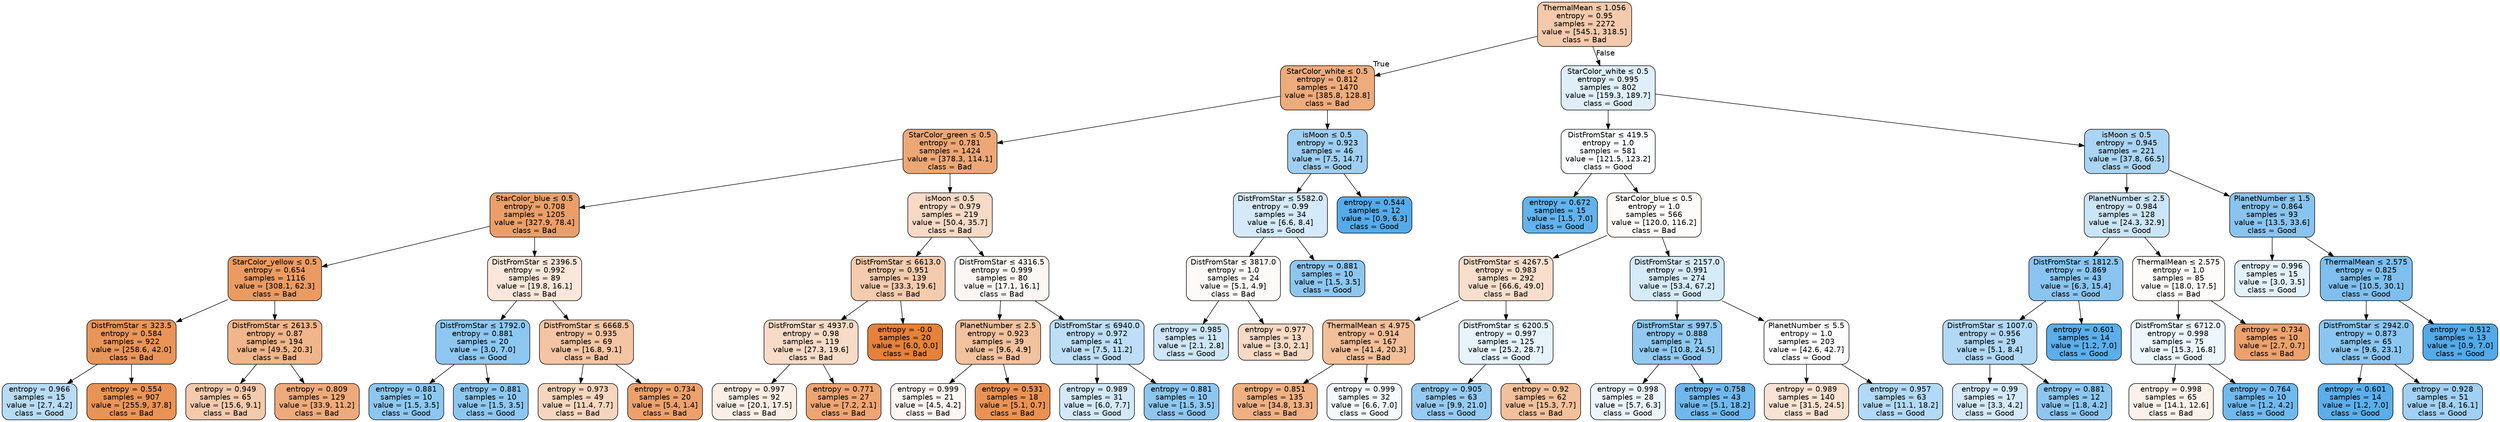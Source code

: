 digraph Tree {
node [shape=box, style="filled, rounded", color="black", fontname=helvetica] ;
edge [fontname=helvetica] ;
0 [label=<ThermalMean &le; 1.056<br/>entropy = 0.95<br/>samples = 2272<br/>value = [545.1, 318.5]<br/>class = Bad>, fillcolor="#e581396a"] ;
1 [label=<StarColor_white &le; 0.5<br/>entropy = 0.812<br/>samples = 1470<br/>value = [385.8, 128.8]<br/>class = Bad>, fillcolor="#e58139aa"] ;
0 -> 1 [labeldistance=2.5, labelangle=45, headlabel="True"] ;
2 [label=<StarColor_green &le; 0.5<br/>entropy = 0.781<br/>samples = 1424<br/>value = [378.3, 114.1]<br/>class = Bad>, fillcolor="#e58139b2"] ;
1 -> 2 ;
3 [label=<StarColor_blue &le; 0.5<br/>entropy = 0.708<br/>samples = 1205<br/>value = [327.9, 78.4]<br/>class = Bad>, fillcolor="#e58139c2"] ;
2 -> 3 ;
4 [label=<StarColor_yellow &le; 0.5<br/>entropy = 0.654<br/>samples = 1116<br/>value = [308.1, 62.3]<br/>class = Bad>, fillcolor="#e58139cb"] ;
3 -> 4 ;
5 [label=<DistFromStar &le; 323.5<br/>entropy = 0.584<br/>samples = 922<br/>value = [258.6, 42.0]<br/>class = Bad>, fillcolor="#e58139d6"] ;
4 -> 5 ;
6 [label=<entropy = 0.966<br/>samples = 15<br/>value = [2.7, 4.2]<br/>class = Good>, fillcolor="#399de55b"] ;
5 -> 6 ;
7 [label=<entropy = 0.554<br/>samples = 907<br/>value = [255.9, 37.8]<br/>class = Bad>, fillcolor="#e58139d9"] ;
5 -> 7 ;
8 [label=<DistFromStar &le; 2613.5<br/>entropy = 0.87<br/>samples = 194<br/>value = [49.5, 20.3]<br/>class = Bad>, fillcolor="#e5813996"] ;
4 -> 8 ;
9 [label=<entropy = 0.949<br/>samples = 65<br/>value = [15.6, 9.1]<br/>class = Bad>, fillcolor="#e581396a"] ;
8 -> 9 ;
10 [label=<entropy = 0.809<br/>samples = 129<br/>value = [33.9, 11.2]<br/>class = Bad>, fillcolor="#e58139ab"] ;
8 -> 10 ;
11 [label=<DistFromStar &le; 2396.5<br/>entropy = 0.992<br/>samples = 89<br/>value = [19.8, 16.1]<br/>class = Bad>, fillcolor="#e5813930"] ;
3 -> 11 ;
12 [label=<DistFromStar &le; 1792.0<br/>entropy = 0.881<br/>samples = 20<br/>value = [3.0, 7.0]<br/>class = Good>, fillcolor="#399de592"] ;
11 -> 12 ;
13 [label=<entropy = 0.881<br/>samples = 10<br/>value = [1.5, 3.5]<br/>class = Good>, fillcolor="#399de592"] ;
12 -> 13 ;
14 [label=<entropy = 0.881<br/>samples = 10<br/>value = [1.5, 3.5]<br/>class = Good>, fillcolor="#399de592"] ;
12 -> 14 ;
15 [label=<DistFromStar &le; 6668.5<br/>entropy = 0.935<br/>samples = 69<br/>value = [16.8, 9.1]<br/>class = Bad>, fillcolor="#e5813975"] ;
11 -> 15 ;
16 [label=<entropy = 0.973<br/>samples = 49<br/>value = [11.4, 7.7]<br/>class = Bad>, fillcolor="#e5813953"] ;
15 -> 16 ;
17 [label=<entropy = 0.734<br/>samples = 20<br/>value = [5.4, 1.4]<br/>class = Bad>, fillcolor="#e58139bd"] ;
15 -> 17 ;
18 [label=<isMoon &le; 0.5<br/>entropy = 0.979<br/>samples = 219<br/>value = [50.4, 35.7]<br/>class = Bad>, fillcolor="#e581394a"] ;
2 -> 18 ;
19 [label=<DistFromStar &le; 6613.0<br/>entropy = 0.951<br/>samples = 139<br/>value = [33.3, 19.6]<br/>class = Bad>, fillcolor="#e5813969"] ;
18 -> 19 ;
20 [label=<DistFromStar &le; 4937.0<br/>entropy = 0.98<br/>samples = 119<br/>value = [27.3, 19.6]<br/>class = Bad>, fillcolor="#e5813948"] ;
19 -> 20 ;
21 [label=<entropy = 0.997<br/>samples = 92<br/>value = [20.1, 17.5]<br/>class = Bad>, fillcolor="#e5813921"] ;
20 -> 21 ;
22 [label=<entropy = 0.771<br/>samples = 27<br/>value = [7.2, 2.1]<br/>class = Bad>, fillcolor="#e58139b5"] ;
20 -> 22 ;
23 [label=<entropy = -0.0<br/>samples = 20<br/>value = [6.0, 0.0]<br/>class = Bad>, fillcolor="#e58139ff"] ;
19 -> 23 ;
24 [label=<DistFromStar &le; 4316.5<br/>entropy = 0.999<br/>samples = 80<br/>value = [17.1, 16.1]<br/>class = Bad>, fillcolor="#e581390f"] ;
18 -> 24 ;
25 [label=<PlanetNumber &le; 2.5<br/>entropy = 0.923<br/>samples = 39<br/>value = [9.6, 4.9]<br/>class = Bad>, fillcolor="#e581397d"] ;
24 -> 25 ;
26 [label=<entropy = 0.999<br/>samples = 21<br/>value = [4.5, 4.2]<br/>class = Bad>, fillcolor="#e5813911"] ;
25 -> 26 ;
27 [label=<entropy = 0.531<br/>samples = 18<br/>value = [5.1, 0.7]<br/>class = Bad>, fillcolor="#e58139dc"] ;
25 -> 27 ;
28 [label=<DistFromStar &le; 6940.0<br/>entropy = 0.972<br/>samples = 41<br/>value = [7.5, 11.2]<br/>class = Good>, fillcolor="#399de554"] ;
24 -> 28 ;
29 [label=<entropy = 0.989<br/>samples = 31<br/>value = [6.0, 7.7]<br/>class = Good>, fillcolor="#399de538"] ;
28 -> 29 ;
30 [label=<entropy = 0.881<br/>samples = 10<br/>value = [1.5, 3.5]<br/>class = Good>, fillcolor="#399de592"] ;
28 -> 30 ;
31 [label=<isMoon &le; 0.5<br/>entropy = 0.923<br/>samples = 46<br/>value = [7.5, 14.7]<br/>class = Good>, fillcolor="#399de57d"] ;
1 -> 31 ;
32 [label=<DistFromStar &le; 5582.0<br/>entropy = 0.99<br/>samples = 34<br/>value = [6.6, 8.4]<br/>class = Good>, fillcolor="#399de537"] ;
31 -> 32 ;
33 [label=<DistFromStar &le; 3817.0<br/>entropy = 1.0<br/>samples = 24<br/>value = [5.1, 4.9]<br/>class = Bad>, fillcolor="#e581390a"] ;
32 -> 33 ;
34 [label=<entropy = 0.985<br/>samples = 11<br/>value = [2.1, 2.8]<br/>class = Good>, fillcolor="#399de540"] ;
33 -> 34 ;
35 [label=<entropy = 0.977<br/>samples = 13<br/>value = [3.0, 2.1]<br/>class = Bad>, fillcolor="#e581394c"] ;
33 -> 35 ;
36 [label=<entropy = 0.881<br/>samples = 10<br/>value = [1.5, 3.5]<br/>class = Good>, fillcolor="#399de592"] ;
32 -> 36 ;
37 [label=<entropy = 0.544<br/>samples = 12<br/>value = [0.9, 6.3]<br/>class = Good>, fillcolor="#399de5db"] ;
31 -> 37 ;
38 [label=<StarColor_white &le; 0.5<br/>entropy = 0.995<br/>samples = 802<br/>value = [159.3, 189.7]<br/>class = Good>, fillcolor="#399de529"] ;
0 -> 38 [labeldistance=2.5, labelangle=-45, headlabel="False"] ;
39 [label=<DistFromStar &le; 419.5<br/>entropy = 1.0<br/>samples = 581<br/>value = [121.5, 123.2]<br/>class = Good>, fillcolor="#399de504"] ;
38 -> 39 ;
40 [label=<entropy = 0.672<br/>samples = 15<br/>value = [1.5, 7.0]<br/>class = Good>, fillcolor="#399de5c8"] ;
39 -> 40 ;
41 [label=<StarColor_blue &le; 0.5<br/>entropy = 1.0<br/>samples = 566<br/>value = [120.0, 116.2]<br/>class = Bad>, fillcolor="#e5813908"] ;
39 -> 41 ;
42 [label=<DistFromStar &le; 4267.5<br/>entropy = 0.983<br/>samples = 292<br/>value = [66.6, 49.0]<br/>class = Bad>, fillcolor="#e5813943"] ;
41 -> 42 ;
43 [label=<ThermalMean &le; 4.975<br/>entropy = 0.914<br/>samples = 167<br/>value = [41.4, 20.3]<br/>class = Bad>, fillcolor="#e5813982"] ;
42 -> 43 ;
44 [label=<entropy = 0.851<br/>samples = 135<br/>value = [34.8, 13.3]<br/>class = Bad>, fillcolor="#e581399e"] ;
43 -> 44 ;
45 [label=<entropy = 0.999<br/>samples = 32<br/>value = [6.6, 7.0]<br/>class = Good>, fillcolor="#399de50f"] ;
43 -> 45 ;
46 [label=<DistFromStar &le; 6200.5<br/>entropy = 0.997<br/>samples = 125<br/>value = [25.2, 28.7]<br/>class = Good>, fillcolor="#399de51f"] ;
42 -> 46 ;
47 [label=<entropy = 0.905<br/>samples = 63<br/>value = [9.9, 21.0]<br/>class = Good>, fillcolor="#399de587"] ;
46 -> 47 ;
48 [label=<entropy = 0.92<br/>samples = 62<br/>value = [15.3, 7.7]<br/>class = Bad>, fillcolor="#e581397f"] ;
46 -> 48 ;
49 [label=<DistFromStar &le; 2157.0<br/>entropy = 0.991<br/>samples = 274<br/>value = [53.4, 67.2]<br/>class = Good>, fillcolor="#399de534"] ;
41 -> 49 ;
50 [label=<DistFromStar &le; 997.5<br/>entropy = 0.888<br/>samples = 71<br/>value = [10.8, 24.5]<br/>class = Good>, fillcolor="#399de58f"] ;
49 -> 50 ;
51 [label=<entropy = 0.998<br/>samples = 28<br/>value = [5.7, 6.3]<br/>class = Good>, fillcolor="#399de518"] ;
50 -> 51 ;
52 [label=<entropy = 0.758<br/>samples = 43<br/>value = [5.1, 18.2]<br/>class = Good>, fillcolor="#399de5b8"] ;
50 -> 52 ;
53 [label=<PlanetNumber &le; 5.5<br/>entropy = 1.0<br/>samples = 203<br/>value = [42.6, 42.7]<br/>class = Good>, fillcolor="#399de501"] ;
49 -> 53 ;
54 [label=<entropy = 0.989<br/>samples = 140<br/>value = [31.5, 24.5]<br/>class = Bad>, fillcolor="#e5813939"] ;
53 -> 54 ;
55 [label=<entropy = 0.957<br/>samples = 63<br/>value = [11.1, 18.2]<br/>class = Good>, fillcolor="#399de563"] ;
53 -> 55 ;
56 [label=<isMoon &le; 0.5<br/>entropy = 0.945<br/>samples = 221<br/>value = [37.8, 66.5]<br/>class = Good>, fillcolor="#399de56e"] ;
38 -> 56 ;
57 [label=<PlanetNumber &le; 2.5<br/>entropy = 0.984<br/>samples = 128<br/>value = [24.3, 32.9]<br/>class = Good>, fillcolor="#399de543"] ;
56 -> 57 ;
58 [label=<DistFromStar &le; 1812.5<br/>entropy = 0.869<br/>samples = 43<br/>value = [6.3, 15.4]<br/>class = Good>, fillcolor="#399de597"] ;
57 -> 58 ;
59 [label=<DistFromStar &le; 1007.0<br/>entropy = 0.956<br/>samples = 29<br/>value = [5.1, 8.4]<br/>class = Good>, fillcolor="#399de564"] ;
58 -> 59 ;
60 [label=<entropy = 0.99<br/>samples = 17<br/>value = [3.3, 4.2]<br/>class = Good>, fillcolor="#399de537"] ;
59 -> 60 ;
61 [label=<entropy = 0.881<br/>samples = 12<br/>value = [1.8, 4.2]<br/>class = Good>, fillcolor="#399de592"] ;
59 -> 61 ;
62 [label=<entropy = 0.601<br/>samples = 14<br/>value = [1.2, 7.0]<br/>class = Good>, fillcolor="#399de5d3"] ;
58 -> 62 ;
63 [label=<ThermalMean &le; 2.575<br/>entropy = 1.0<br/>samples = 85<br/>value = [18.0, 17.5]<br/>class = Bad>, fillcolor="#e5813907"] ;
57 -> 63 ;
64 [label=<DistFromStar &le; 6712.0<br/>entropy = 0.998<br/>samples = 75<br/>value = [15.3, 16.8]<br/>class = Good>, fillcolor="#399de517"] ;
63 -> 64 ;
65 [label=<entropy = 0.998<br/>samples = 65<br/>value = [14.1, 12.6]<br/>class = Bad>, fillcolor="#e581391b"] ;
64 -> 65 ;
66 [label=<entropy = 0.764<br/>samples = 10<br/>value = [1.2, 4.2]<br/>class = Good>, fillcolor="#399de5b6"] ;
64 -> 66 ;
67 [label=<entropy = 0.734<br/>samples = 10<br/>value = [2.7, 0.7]<br/>class = Bad>, fillcolor="#e58139bd"] ;
63 -> 67 ;
68 [label=<PlanetNumber &le; 1.5<br/>entropy = 0.864<br/>samples = 93<br/>value = [13.5, 33.6]<br/>class = Good>, fillcolor="#399de599"] ;
56 -> 68 ;
69 [label=<entropy = 0.996<br/>samples = 15<br/>value = [3.0, 3.5]<br/>class = Good>, fillcolor="#399de524"] ;
68 -> 69 ;
70 [label=<ThermalMean &le; 2.575<br/>entropy = 0.825<br/>samples = 78<br/>value = [10.5, 30.1]<br/>class = Good>, fillcolor="#399de5a6"] ;
68 -> 70 ;
71 [label=<DistFromStar &le; 2942.0<br/>entropy = 0.873<br/>samples = 65<br/>value = [9.6, 23.1]<br/>class = Good>, fillcolor="#399de595"] ;
70 -> 71 ;
72 [label=<entropy = 0.601<br/>samples = 14<br/>value = [1.2, 7.0]<br/>class = Good>, fillcolor="#399de5d3"] ;
71 -> 72 ;
73 [label=<entropy = 0.928<br/>samples = 51<br/>value = [8.4, 16.1]<br/>class = Good>, fillcolor="#399de57a"] ;
71 -> 73 ;
74 [label=<entropy = 0.512<br/>samples = 13<br/>value = [0.9, 7.0]<br/>class = Good>, fillcolor="#399de5de"] ;
70 -> 74 ;
}